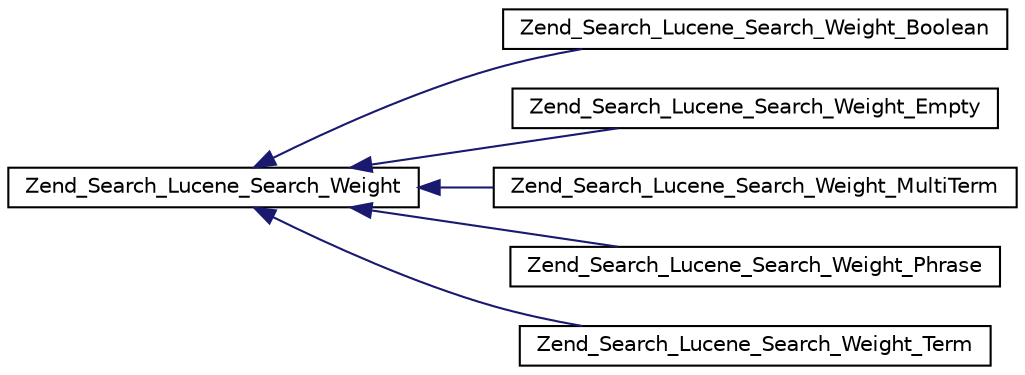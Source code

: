 digraph G
{
  edge [fontname="Helvetica",fontsize="10",labelfontname="Helvetica",labelfontsize="10"];
  node [fontname="Helvetica",fontsize="10",shape=record];
  rankdir="LR";
  Node1 [label="Zend_Search_Lucene_Search_Weight",height=0.2,width=0.4,color="black", fillcolor="white", style="filled",URL="$class_zend___search___lucene___search___weight.html"];
  Node1 -> Node2 [dir="back",color="midnightblue",fontsize="10",style="solid",fontname="Helvetica"];
  Node2 [label="Zend_Search_Lucene_Search_Weight_Boolean",height=0.2,width=0.4,color="black", fillcolor="white", style="filled",URL="$class_zend___search___lucene___search___weight___boolean.html"];
  Node1 -> Node3 [dir="back",color="midnightblue",fontsize="10",style="solid",fontname="Helvetica"];
  Node3 [label="Zend_Search_Lucene_Search_Weight_Empty",height=0.2,width=0.4,color="black", fillcolor="white", style="filled",URL="$class_zend___search___lucene___search___weight___empty.html"];
  Node1 -> Node4 [dir="back",color="midnightblue",fontsize="10",style="solid",fontname="Helvetica"];
  Node4 [label="Zend_Search_Lucene_Search_Weight_MultiTerm",height=0.2,width=0.4,color="black", fillcolor="white", style="filled",URL="$class_zend___search___lucene___search___weight___multi_term.html"];
  Node1 -> Node5 [dir="back",color="midnightblue",fontsize="10",style="solid",fontname="Helvetica"];
  Node5 [label="Zend_Search_Lucene_Search_Weight_Phrase",height=0.2,width=0.4,color="black", fillcolor="white", style="filled",URL="$class_zend___search___lucene___search___weight___phrase.html"];
  Node1 -> Node6 [dir="back",color="midnightblue",fontsize="10",style="solid",fontname="Helvetica"];
  Node6 [label="Zend_Search_Lucene_Search_Weight_Term",height=0.2,width=0.4,color="black", fillcolor="white", style="filled",URL="$class_zend___search___lucene___search___weight___term.html"];
}

